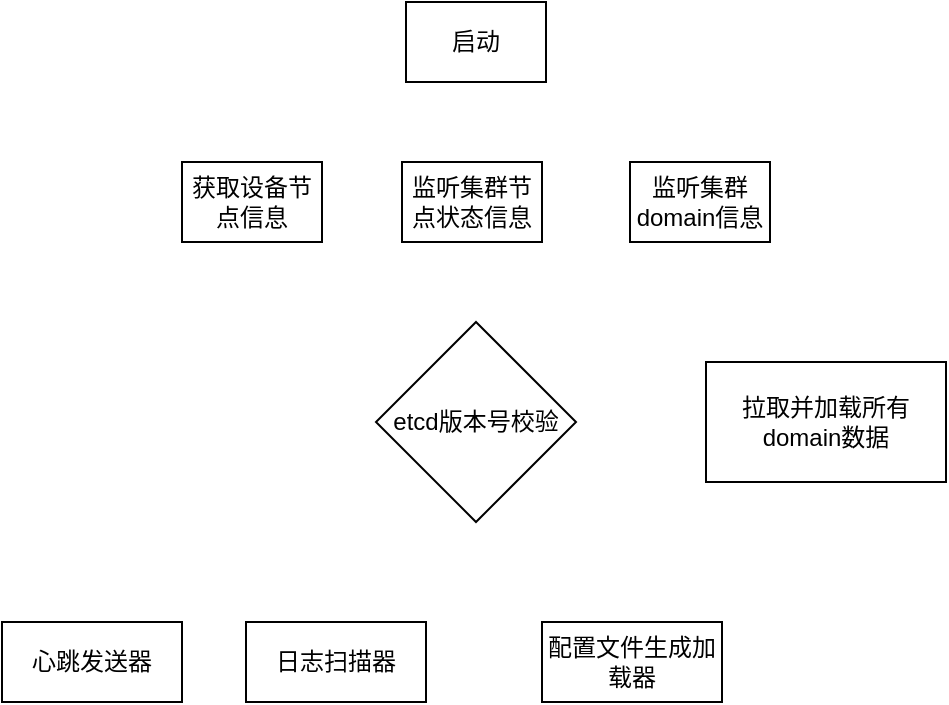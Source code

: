 <mxfile version="20.1.4" type="github">
  <diagram id="j2xFF6dWLdvySgO7YBa3" name="第 1 页">
    <mxGraphModel dx="861" dy="564" grid="1" gridSize="10" guides="1" tooltips="1" connect="1" arrows="1" fold="1" page="1" pageScale="1" pageWidth="827" pageHeight="1169" math="0" shadow="0">
      <root>
        <mxCell id="0" />
        <mxCell id="1" parent="0" />
        <mxCell id="ebUCkN1Dy4gkY2kswimO-1" value="启动" style="rounded=0;whiteSpace=wrap;html=1;" vertex="1" parent="1">
          <mxGeometry x="280" y="70" width="70" height="40" as="geometry" />
        </mxCell>
        <mxCell id="ebUCkN1Dy4gkY2kswimO-3" value="获取设备节点信息" style="rounded=0;whiteSpace=wrap;html=1;" vertex="1" parent="1">
          <mxGeometry x="168" y="150" width="70" height="40" as="geometry" />
        </mxCell>
        <mxCell id="ebUCkN1Dy4gkY2kswimO-4" value="监听集群节点状态信息" style="rounded=0;whiteSpace=wrap;html=1;" vertex="1" parent="1">
          <mxGeometry x="278" y="150" width="70" height="40" as="geometry" />
        </mxCell>
        <mxCell id="ebUCkN1Dy4gkY2kswimO-5" value="监听集群domain信息" style="rounded=0;whiteSpace=wrap;html=1;" vertex="1" parent="1">
          <mxGeometry x="392" y="150" width="70" height="40" as="geometry" />
        </mxCell>
        <mxCell id="ebUCkN1Dy4gkY2kswimO-8" value="etcd版本号校验" style="rhombus;whiteSpace=wrap;html=1;" vertex="1" parent="1">
          <mxGeometry x="265" y="230" width="100" height="100" as="geometry" />
        </mxCell>
        <mxCell id="ebUCkN1Dy4gkY2kswimO-9" value="拉取并加载所有domain数据" style="whiteSpace=wrap;html=1;" vertex="1" parent="1">
          <mxGeometry x="430" y="250" width="120" height="60" as="geometry" />
        </mxCell>
        <mxCell id="ebUCkN1Dy4gkY2kswimO-10" value="心跳发送器" style="whiteSpace=wrap;html=1;" vertex="1" parent="1">
          <mxGeometry x="78" y="380" width="90" height="40" as="geometry" />
        </mxCell>
        <mxCell id="ebUCkN1Dy4gkY2kswimO-11" value="日志扫描器" style="whiteSpace=wrap;html=1;" vertex="1" parent="1">
          <mxGeometry x="200" y="380" width="90" height="40" as="geometry" />
        </mxCell>
        <mxCell id="ebUCkN1Dy4gkY2kswimO-12" value="配置文件生成加载器" style="whiteSpace=wrap;html=1;" vertex="1" parent="1">
          <mxGeometry x="348" y="380" width="90" height="40" as="geometry" />
        </mxCell>
      </root>
    </mxGraphModel>
  </diagram>
</mxfile>
